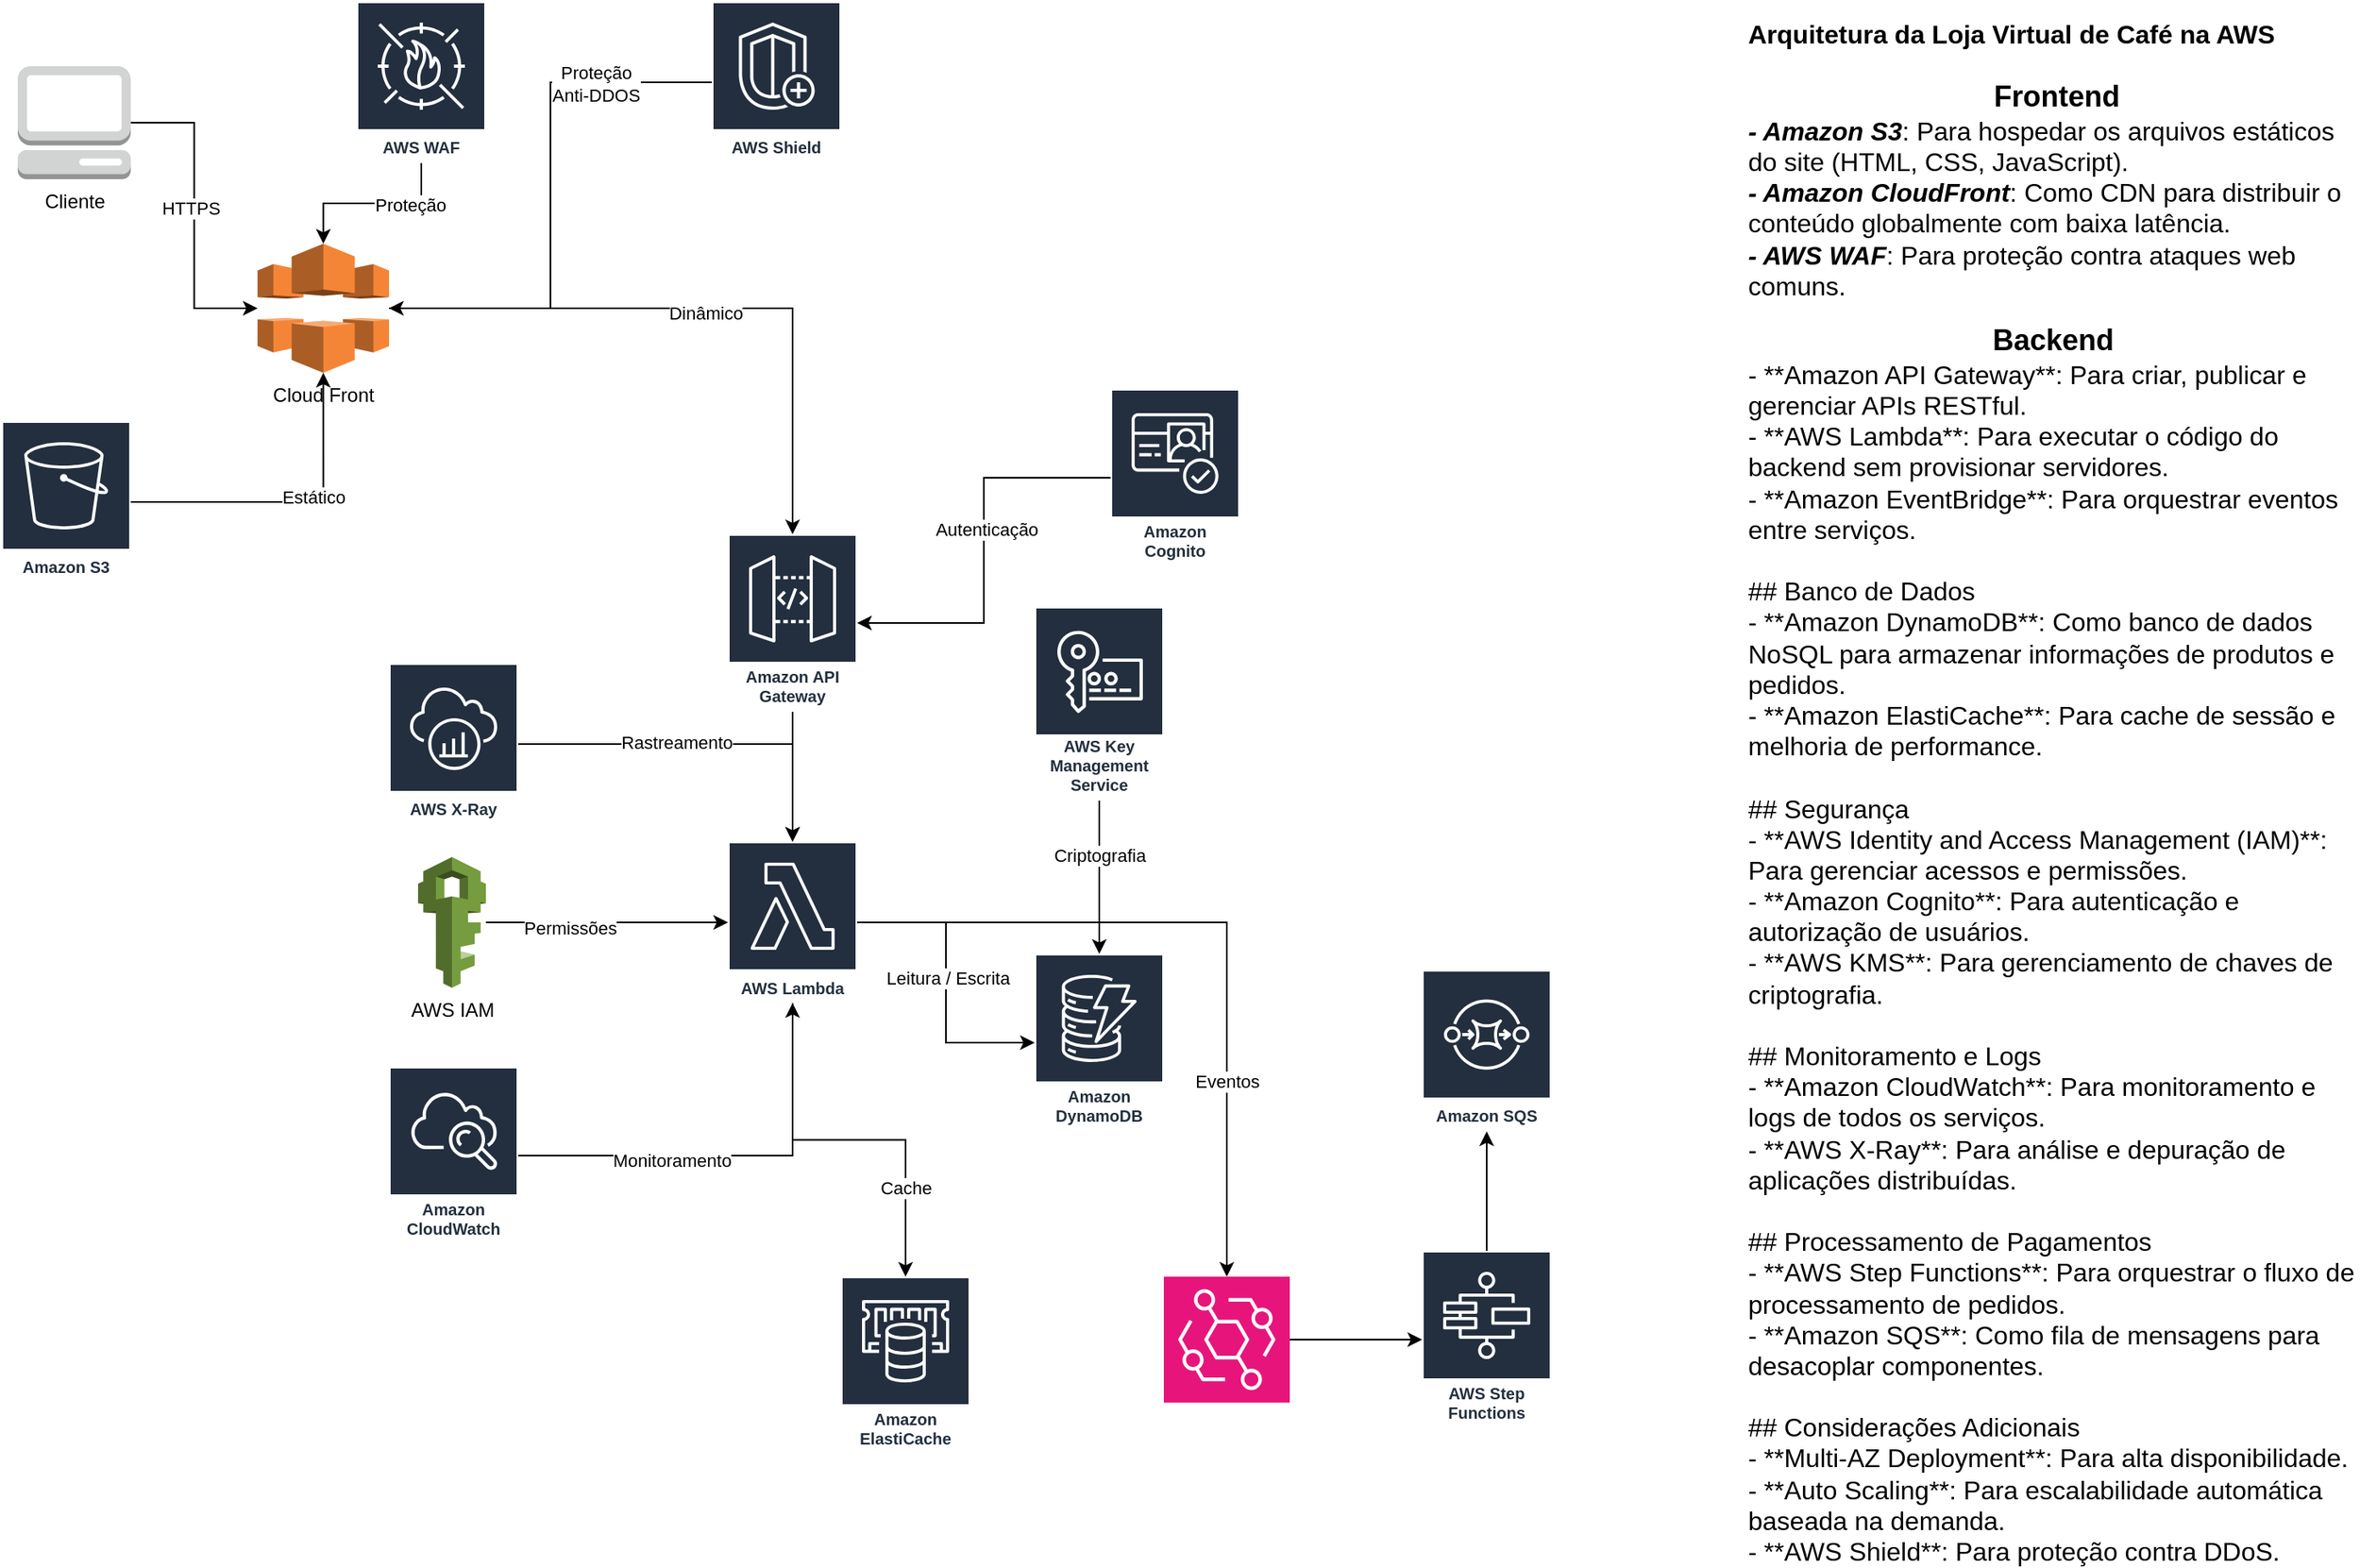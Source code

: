 <mxfile version="24.7.17">
  <diagram id="Ht1M8jgEwFfnCIfOTk4-" name="Page-1">
    <mxGraphModel dx="880" dy="521" grid="1" gridSize="10" guides="1" tooltips="1" connect="1" arrows="1" fold="1" page="1" pageScale="1" pageWidth="1654" pageHeight="1169" math="0" shadow="0">
      <root>
        <mxCell id="0" />
        <mxCell id="1" parent="0" />
        <mxCell id="QQk4dAQx20ExkPz3AdSX-21" style="edgeStyle=orthogonalEdgeStyle;rounded=0;orthogonalLoop=1;jettySize=auto;html=1;" parent="1" source="QQk4dAQx20ExkPz3AdSX-2" target="6D-WO8wmIOQ5Lj4E1bp6-4" edge="1">
          <mxGeometry relative="1" as="geometry">
            <mxPoint x="380" y="420" as="targetPoint" />
          </mxGeometry>
        </mxCell>
        <mxCell id="QQk4dAQx20ExkPz3AdSX-22" value="Dinâmico" style="edgeLabel;html=1;align=center;verticalAlign=middle;resizable=0;points=[];" parent="QQk4dAQx20ExkPz3AdSX-21" vertex="1" connectable="0">
          <mxGeometry x="0.004" y="-3" relative="1" as="geometry">
            <mxPoint as="offset" />
          </mxGeometry>
        </mxCell>
        <mxCell id="QQk4dAQx20ExkPz3AdSX-2" value="Cloud Front" style="outlineConnect=0;dashed=0;verticalLabelPosition=bottom;verticalAlign=top;align=center;html=1;shape=mxgraph.aws3.cloudfront;fillColor=#F58536;gradientColor=none;" parent="1" vertex="1">
          <mxGeometry x="258.56" y="240" width="81.44" height="80" as="geometry" />
        </mxCell>
        <mxCell id="QQk4dAQx20ExkPz3AdSX-3" value="Cliente" style="outlineConnect=0;dashed=0;verticalLabelPosition=bottom;verticalAlign=top;align=center;html=1;shape=mxgraph.aws3.management_console;fillColor=#D2D3D3;gradientColor=none;" parent="1" vertex="1">
          <mxGeometry x="110" y="130" width="70" height="70" as="geometry" />
        </mxCell>
        <mxCell id="QQk4dAQx20ExkPz3AdSX-14" style="edgeStyle=orthogonalEdgeStyle;rounded=0;orthogonalLoop=1;jettySize=auto;html=1;" parent="1" target="QQk4dAQx20ExkPz3AdSX-2" edge="1" source="6D-WO8wmIOQ5Lj4E1bp6-2">
          <mxGeometry relative="1" as="geometry">
            <mxPoint x="310.0" y="144.957" as="sourcePoint" />
          </mxGeometry>
        </mxCell>
        <mxCell id="QQk4dAQx20ExkPz3AdSX-15" value="Proteção" style="edgeLabel;html=1;align=center;verticalAlign=middle;resizable=0;points=[];" parent="QQk4dAQx20ExkPz3AdSX-14" vertex="1" connectable="0">
          <mxGeometry x="-0.411" y="1" relative="1" as="geometry">
            <mxPoint as="offset" />
          </mxGeometry>
        </mxCell>
        <mxCell id="QQk4dAQx20ExkPz3AdSX-16" style="edgeStyle=orthogonalEdgeStyle;rounded=0;orthogonalLoop=1;jettySize=auto;html=1;entryX=1;entryY=0.5;entryDx=0;entryDy=0;entryPerimeter=0;" parent="1" source="6D-WO8wmIOQ5Lj4E1bp6-1" target="QQk4dAQx20ExkPz3AdSX-2" edge="1">
          <mxGeometry relative="1" as="geometry">
            <mxPoint x="440" y="320" as="targetPoint" />
            <mxPoint x="460" y="220" as="sourcePoint" />
          </mxGeometry>
        </mxCell>
        <mxCell id="QQk4dAQx20ExkPz3AdSX-17" value="Proteção&lt;div&gt;Anti-DDOS&lt;/div&gt;" style="edgeLabel;html=1;align=center;verticalAlign=middle;resizable=0;points=[];" parent="QQk4dAQx20ExkPz3AdSX-16" vertex="1" connectable="0">
          <mxGeometry x="-0.575" y="1" relative="1" as="geometry">
            <mxPoint as="offset" />
          </mxGeometry>
        </mxCell>
        <mxCell id="QQk4dAQx20ExkPz3AdSX-12" style="edgeStyle=orthogonalEdgeStyle;rounded=0;orthogonalLoop=1;jettySize=auto;html=1;entryX=0;entryY=0.5;entryDx=0;entryDy=0;entryPerimeter=0;" parent="1" source="QQk4dAQx20ExkPz3AdSX-3" target="QQk4dAQx20ExkPz3AdSX-2" edge="1">
          <mxGeometry relative="1" as="geometry" />
        </mxCell>
        <mxCell id="QQk4dAQx20ExkPz3AdSX-13" value="HTTPS" style="edgeLabel;html=1;align=center;verticalAlign=middle;resizable=0;points=[];" parent="QQk4dAQx20ExkPz3AdSX-12" vertex="1" connectable="0">
          <mxGeometry x="-0.033" y="-3" relative="1" as="geometry">
            <mxPoint y="-1" as="offset" />
          </mxGeometry>
        </mxCell>
        <mxCell id="QQk4dAQx20ExkPz3AdSX-18" style="edgeStyle=orthogonalEdgeStyle;rounded=0;orthogonalLoop=1;jettySize=auto;html=1;entryX=0.5;entryY=1;entryDx=0;entryDy=0;entryPerimeter=0;" parent="1" source="6D-WO8wmIOQ5Lj4E1bp6-3" target="QQk4dAQx20ExkPz3AdSX-2" edge="1">
          <mxGeometry relative="1" as="geometry">
            <mxPoint x="330" y="520" as="sourcePoint" />
          </mxGeometry>
        </mxCell>
        <mxCell id="QQk4dAQx20ExkPz3AdSX-19" value="Estático" style="edgeLabel;html=1;align=center;verticalAlign=middle;resizable=0;points=[];" parent="QQk4dAQx20ExkPz3AdSX-18" vertex="1" connectable="0">
          <mxGeometry x="0.132" y="3" relative="1" as="geometry">
            <mxPoint as="offset" />
          </mxGeometry>
        </mxCell>
        <mxCell id="6D-WO8wmIOQ5Lj4E1bp6-1" value="AWS Shield" style="sketch=0;outlineConnect=0;fontColor=#232F3E;gradientColor=none;strokeColor=#ffffff;fillColor=#232F3E;dashed=0;verticalLabelPosition=middle;verticalAlign=bottom;align=center;html=1;whiteSpace=wrap;fontSize=10;fontStyle=1;spacing=3;shape=mxgraph.aws4.productIcon;prIcon=mxgraph.aws4.shield;" vertex="1" parent="1">
          <mxGeometry x="540" y="90" width="80" height="100" as="geometry" />
        </mxCell>
        <mxCell id="6D-WO8wmIOQ5Lj4E1bp6-2" value="AWS WAF" style="sketch=0;outlineConnect=0;fontColor=#232F3E;gradientColor=none;strokeColor=#ffffff;fillColor=#232F3E;dashed=0;verticalLabelPosition=middle;verticalAlign=bottom;align=center;html=1;whiteSpace=wrap;fontSize=10;fontStyle=1;spacing=3;shape=mxgraph.aws4.productIcon;prIcon=mxgraph.aws4.waf;" vertex="1" parent="1">
          <mxGeometry x="320" y="90" width="80" height="100" as="geometry" />
        </mxCell>
        <mxCell id="6D-WO8wmIOQ5Lj4E1bp6-3" value="Amazon S3" style="sketch=0;outlineConnect=0;fontColor=#232F3E;gradientColor=none;strokeColor=#ffffff;fillColor=#232F3E;dashed=0;verticalLabelPosition=middle;verticalAlign=bottom;align=center;html=1;whiteSpace=wrap;fontSize=10;fontStyle=1;spacing=3;shape=mxgraph.aws4.productIcon;prIcon=mxgraph.aws4.s3;" vertex="1" parent="1">
          <mxGeometry x="100" y="350" width="80" height="100" as="geometry" />
        </mxCell>
        <mxCell id="6D-WO8wmIOQ5Lj4E1bp6-9" style="edgeStyle=orthogonalEdgeStyle;rounded=0;orthogonalLoop=1;jettySize=auto;html=1;" edge="1" parent="1" source="6D-WO8wmIOQ5Lj4E1bp6-4" target="6D-WO8wmIOQ5Lj4E1bp6-8">
          <mxGeometry relative="1" as="geometry" />
        </mxCell>
        <mxCell id="6D-WO8wmIOQ5Lj4E1bp6-4" value="Amazon API Gateway" style="sketch=0;outlineConnect=0;fontColor=#232F3E;gradientColor=none;strokeColor=#ffffff;fillColor=#232F3E;dashed=0;verticalLabelPosition=middle;verticalAlign=bottom;align=center;html=1;whiteSpace=wrap;fontSize=10;fontStyle=1;spacing=3;shape=mxgraph.aws4.productIcon;prIcon=mxgraph.aws4.api_gateway;" vertex="1" parent="1">
          <mxGeometry x="550" y="420" width="80" height="110" as="geometry" />
        </mxCell>
        <mxCell id="6D-WO8wmIOQ5Lj4E1bp6-6" style="edgeStyle=orthogonalEdgeStyle;rounded=0;orthogonalLoop=1;jettySize=auto;html=1;" edge="1" parent="1" source="6D-WO8wmIOQ5Lj4E1bp6-5" target="6D-WO8wmIOQ5Lj4E1bp6-4">
          <mxGeometry relative="1" as="geometry" />
        </mxCell>
        <mxCell id="6D-WO8wmIOQ5Lj4E1bp6-7" value="Autenticação" style="edgeLabel;html=1;align=center;verticalAlign=middle;resizable=0;points=[];" vertex="1" connectable="0" parent="6D-WO8wmIOQ5Lj4E1bp6-6">
          <mxGeometry x="-0.105" y="1" relative="1" as="geometry">
            <mxPoint as="offset" />
          </mxGeometry>
        </mxCell>
        <mxCell id="6D-WO8wmIOQ5Lj4E1bp6-5" value="Amazon Cognito" style="sketch=0;outlineConnect=0;fontColor=#232F3E;gradientColor=none;strokeColor=#ffffff;fillColor=#232F3E;dashed=0;verticalLabelPosition=middle;verticalAlign=bottom;align=center;html=1;whiteSpace=wrap;fontSize=10;fontStyle=1;spacing=3;shape=mxgraph.aws4.productIcon;prIcon=mxgraph.aws4.cognito;" vertex="1" parent="1">
          <mxGeometry x="787" y="330" width="80" height="110" as="geometry" />
        </mxCell>
        <mxCell id="6D-WO8wmIOQ5Lj4E1bp6-22" style="edgeStyle=orthogonalEdgeStyle;rounded=0;orthogonalLoop=1;jettySize=auto;html=1;" edge="1" parent="1" source="6D-WO8wmIOQ5Lj4E1bp6-8" target="6D-WO8wmIOQ5Lj4E1bp6-21">
          <mxGeometry relative="1" as="geometry" />
        </mxCell>
        <mxCell id="6D-WO8wmIOQ5Lj4E1bp6-23" value="Leitura / Escrita" style="edgeLabel;html=1;align=center;verticalAlign=middle;resizable=0;points=[];" vertex="1" connectable="0" parent="6D-WO8wmIOQ5Lj4E1bp6-22">
          <mxGeometry x="-0.037" y="1" relative="1" as="geometry">
            <mxPoint as="offset" />
          </mxGeometry>
        </mxCell>
        <mxCell id="6D-WO8wmIOQ5Lj4E1bp6-28" style="edgeStyle=orthogonalEdgeStyle;rounded=0;orthogonalLoop=1;jettySize=auto;html=1;" edge="1" parent="1" source="6D-WO8wmIOQ5Lj4E1bp6-8" target="6D-WO8wmIOQ5Lj4E1bp6-27">
          <mxGeometry relative="1" as="geometry" />
        </mxCell>
        <mxCell id="6D-WO8wmIOQ5Lj4E1bp6-29" value="Cache" style="edgeLabel;html=1;align=center;verticalAlign=middle;resizable=0;points=[];" vertex="1" connectable="0" parent="6D-WO8wmIOQ5Lj4E1bp6-28">
          <mxGeometry x="0.535" relative="1" as="geometry">
            <mxPoint as="offset" />
          </mxGeometry>
        </mxCell>
        <mxCell id="6D-WO8wmIOQ5Lj4E1bp6-31" style="edgeStyle=orthogonalEdgeStyle;rounded=0;orthogonalLoop=1;jettySize=auto;html=1;" edge="1" parent="1" source="6D-WO8wmIOQ5Lj4E1bp6-8" target="6D-WO8wmIOQ5Lj4E1bp6-30">
          <mxGeometry relative="1" as="geometry" />
        </mxCell>
        <mxCell id="6D-WO8wmIOQ5Lj4E1bp6-32" value="Eventos" style="edgeLabel;html=1;align=center;verticalAlign=middle;resizable=0;points=[];" vertex="1" connectable="0" parent="6D-WO8wmIOQ5Lj4E1bp6-31">
          <mxGeometry x="0.462" relative="1" as="geometry">
            <mxPoint y="-1" as="offset" />
          </mxGeometry>
        </mxCell>
        <mxCell id="6D-WO8wmIOQ5Lj4E1bp6-8" value="AWS Lambda" style="sketch=0;outlineConnect=0;fontColor=#232F3E;gradientColor=none;strokeColor=#ffffff;fillColor=#232F3E;dashed=0;verticalLabelPosition=middle;verticalAlign=bottom;align=center;html=1;whiteSpace=wrap;fontSize=10;fontStyle=1;spacing=3;shape=mxgraph.aws4.productIcon;prIcon=mxgraph.aws4.lambda;" vertex="1" parent="1">
          <mxGeometry x="550" y="610.5" width="80" height="100" as="geometry" />
        </mxCell>
        <mxCell id="6D-WO8wmIOQ5Lj4E1bp6-11" style="edgeStyle=orthogonalEdgeStyle;rounded=0;orthogonalLoop=1;jettySize=auto;html=1;" edge="1" parent="1" source="6D-WO8wmIOQ5Lj4E1bp6-10" target="6D-WO8wmIOQ5Lj4E1bp6-8">
          <mxGeometry relative="1" as="geometry" />
        </mxCell>
        <mxCell id="6D-WO8wmIOQ5Lj4E1bp6-12" value="Permissões" style="edgeLabel;html=1;align=center;verticalAlign=middle;resizable=0;points=[];" vertex="1" connectable="0" parent="6D-WO8wmIOQ5Lj4E1bp6-11">
          <mxGeometry x="-0.314" y="-3" relative="1" as="geometry">
            <mxPoint as="offset" />
          </mxGeometry>
        </mxCell>
        <mxCell id="6D-WO8wmIOQ5Lj4E1bp6-10" value="AWS IAM" style="outlineConnect=0;dashed=0;verticalLabelPosition=bottom;verticalAlign=top;align=center;html=1;shape=mxgraph.aws3.iam;fillColor=#759C3E;gradientColor=none;" vertex="1" parent="1">
          <mxGeometry x="358" y="620" width="42" height="81" as="geometry" />
        </mxCell>
        <mxCell id="6D-WO8wmIOQ5Lj4E1bp6-14" style="edgeStyle=orthogonalEdgeStyle;rounded=0;orthogonalLoop=1;jettySize=auto;html=1;" edge="1" parent="1" source="6D-WO8wmIOQ5Lj4E1bp6-13" target="6D-WO8wmIOQ5Lj4E1bp6-8">
          <mxGeometry relative="1" as="geometry" />
        </mxCell>
        <mxCell id="6D-WO8wmIOQ5Lj4E1bp6-15" value="Monitoramento" style="edgeLabel;html=1;align=center;verticalAlign=middle;resizable=0;points=[];" vertex="1" connectable="0" parent="6D-WO8wmIOQ5Lj4E1bp6-14">
          <mxGeometry x="-0.287" y="-3" relative="1" as="geometry">
            <mxPoint as="offset" />
          </mxGeometry>
        </mxCell>
        <mxCell id="6D-WO8wmIOQ5Lj4E1bp6-13" value="Amazon CloudWatch" style="sketch=0;outlineConnect=0;fontColor=#232F3E;gradientColor=none;strokeColor=#ffffff;fillColor=#232F3E;dashed=0;verticalLabelPosition=middle;verticalAlign=bottom;align=center;html=1;whiteSpace=wrap;fontSize=10;fontStyle=1;spacing=3;shape=mxgraph.aws4.productIcon;prIcon=mxgraph.aws4.cloudwatch;" vertex="1" parent="1">
          <mxGeometry x="340" y="750" width="80" height="110" as="geometry" />
        </mxCell>
        <mxCell id="6D-WO8wmIOQ5Lj4E1bp6-17" style="edgeStyle=orthogonalEdgeStyle;rounded=0;orthogonalLoop=1;jettySize=auto;html=1;" edge="1" parent="1" source="6D-WO8wmIOQ5Lj4E1bp6-16" target="6D-WO8wmIOQ5Lj4E1bp6-8">
          <mxGeometry relative="1" as="geometry" />
        </mxCell>
        <mxCell id="6D-WO8wmIOQ5Lj4E1bp6-18" value="Rastreamento" style="edgeLabel;html=1;align=center;verticalAlign=middle;resizable=0;points=[];" vertex="1" connectable="0" parent="6D-WO8wmIOQ5Lj4E1bp6-17">
          <mxGeometry x="-0.152" y="1" relative="1" as="geometry">
            <mxPoint as="offset" />
          </mxGeometry>
        </mxCell>
        <mxCell id="6D-WO8wmIOQ5Lj4E1bp6-16" value="AWS X-Ray" style="sketch=0;outlineConnect=0;fontColor=#232F3E;gradientColor=none;strokeColor=#ffffff;fillColor=#232F3E;dashed=0;verticalLabelPosition=middle;verticalAlign=bottom;align=center;html=1;whiteSpace=wrap;fontSize=10;fontStyle=1;spacing=3;shape=mxgraph.aws4.productIcon;prIcon=mxgraph.aws4.xray;" vertex="1" parent="1">
          <mxGeometry x="340" y="500" width="80" height="100" as="geometry" />
        </mxCell>
        <mxCell id="6D-WO8wmIOQ5Lj4E1bp6-21" value="Amazon DynamoDB" style="sketch=0;outlineConnect=0;fontColor=#232F3E;gradientColor=none;strokeColor=#ffffff;fillColor=#232F3E;dashed=0;verticalLabelPosition=middle;verticalAlign=bottom;align=center;html=1;whiteSpace=wrap;fontSize=10;fontStyle=1;spacing=3;shape=mxgraph.aws4.productIcon;prIcon=mxgraph.aws4.dynamodb;" vertex="1" parent="1">
          <mxGeometry x="740" y="680" width="80" height="110" as="geometry" />
        </mxCell>
        <mxCell id="6D-WO8wmIOQ5Lj4E1bp6-25" style="edgeStyle=orthogonalEdgeStyle;rounded=0;orthogonalLoop=1;jettySize=auto;html=1;" edge="1" parent="1" source="6D-WO8wmIOQ5Lj4E1bp6-24" target="6D-WO8wmIOQ5Lj4E1bp6-21">
          <mxGeometry relative="1" as="geometry" />
        </mxCell>
        <mxCell id="6D-WO8wmIOQ5Lj4E1bp6-26" value="Criptografia" style="edgeLabel;html=1;align=center;verticalAlign=middle;resizable=0;points=[];" vertex="1" connectable="0" parent="6D-WO8wmIOQ5Lj4E1bp6-25">
          <mxGeometry x="-0.289" relative="1" as="geometry">
            <mxPoint as="offset" />
          </mxGeometry>
        </mxCell>
        <mxCell id="6D-WO8wmIOQ5Lj4E1bp6-24" value="AWS Key Management Service" style="sketch=0;outlineConnect=0;fontColor=#232F3E;gradientColor=none;strokeColor=#ffffff;fillColor=#232F3E;dashed=0;verticalLabelPosition=middle;verticalAlign=bottom;align=center;html=1;whiteSpace=wrap;fontSize=10;fontStyle=1;spacing=3;shape=mxgraph.aws4.productIcon;prIcon=mxgraph.aws4.key_management_service;" vertex="1" parent="1">
          <mxGeometry x="740" y="465" width="80" height="120" as="geometry" />
        </mxCell>
        <mxCell id="6D-WO8wmIOQ5Lj4E1bp6-27" value="Amazon ElastiCache" style="sketch=0;outlineConnect=0;fontColor=#232F3E;gradientColor=none;strokeColor=#ffffff;fillColor=#232F3E;dashed=0;verticalLabelPosition=middle;verticalAlign=bottom;align=center;html=1;whiteSpace=wrap;fontSize=10;fontStyle=1;spacing=3;shape=mxgraph.aws4.productIcon;prIcon=mxgraph.aws4.elasticache;" vertex="1" parent="1">
          <mxGeometry x="620" y="880" width="80" height="110" as="geometry" />
        </mxCell>
        <mxCell id="6D-WO8wmIOQ5Lj4E1bp6-34" style="edgeStyle=orthogonalEdgeStyle;rounded=0;orthogonalLoop=1;jettySize=auto;html=1;" edge="1" parent="1" source="6D-WO8wmIOQ5Lj4E1bp6-30" target="6D-WO8wmIOQ5Lj4E1bp6-33">
          <mxGeometry relative="1" as="geometry" />
        </mxCell>
        <mxCell id="6D-WO8wmIOQ5Lj4E1bp6-30" value="" style="sketch=0;points=[[0,0,0],[0.25,0,0],[0.5,0,0],[0.75,0,0],[1,0,0],[0,1,0],[0.25,1,0],[0.5,1,0],[0.75,1,0],[1,1,0],[0,0.25,0],[0,0.5,0],[0,0.75,0],[1,0.25,0],[1,0.5,0],[1,0.75,0]];outlineConnect=0;fontColor=#232F3E;fillColor=#E7157B;strokeColor=#ffffff;dashed=0;verticalLabelPosition=bottom;verticalAlign=top;align=center;html=1;fontSize=12;fontStyle=0;aspect=fixed;shape=mxgraph.aws4.resourceIcon;resIcon=mxgraph.aws4.eventbridge;" vertex="1" parent="1">
          <mxGeometry x="820" y="880" width="78" height="78" as="geometry" />
        </mxCell>
        <mxCell id="6D-WO8wmIOQ5Lj4E1bp6-36" style="edgeStyle=orthogonalEdgeStyle;rounded=0;orthogonalLoop=1;jettySize=auto;html=1;" edge="1" parent="1" source="6D-WO8wmIOQ5Lj4E1bp6-33" target="6D-WO8wmIOQ5Lj4E1bp6-35">
          <mxGeometry relative="1" as="geometry" />
        </mxCell>
        <mxCell id="6D-WO8wmIOQ5Lj4E1bp6-33" value="AWS Step Functions" style="sketch=0;outlineConnect=0;fontColor=#232F3E;gradientColor=none;strokeColor=#ffffff;fillColor=#232F3E;dashed=0;verticalLabelPosition=middle;verticalAlign=bottom;align=center;html=1;whiteSpace=wrap;fontSize=10;fontStyle=1;spacing=3;shape=mxgraph.aws4.productIcon;prIcon=mxgraph.aws4.step_functions;" vertex="1" parent="1">
          <mxGeometry x="980" y="864" width="80" height="110" as="geometry" />
        </mxCell>
        <mxCell id="6D-WO8wmIOQ5Lj4E1bp6-35" value="Amazon SQS" style="sketch=0;outlineConnect=0;fontColor=#232F3E;gradientColor=none;strokeColor=#ffffff;fillColor=#232F3E;dashed=0;verticalLabelPosition=middle;verticalAlign=bottom;align=center;html=1;whiteSpace=wrap;fontSize=10;fontStyle=1;spacing=3;shape=mxgraph.aws4.productIcon;prIcon=mxgraph.aws4.sqs;" vertex="1" parent="1">
          <mxGeometry x="980" y="690" width="80" height="100" as="geometry" />
        </mxCell>
        <mxCell id="6D-WO8wmIOQ5Lj4E1bp6-37" value="&lt;div style=&quot;text-align: justify;&quot;&gt;&lt;span style=&quot;font-size: 16px; background-color: initial;&quot;&gt;&lt;b&gt;Arquitetura da Loja Virtual de Café na AWS&lt;/b&gt;&lt;/span&gt;&lt;br&gt;&lt;span style=&quot;background-color: initial; font-size: 16px;&quot;&gt;&lt;br&gt;&lt;/span&gt;&lt;/div&gt;&lt;div style=&quot;text-align: center;&quot;&gt;&lt;span style=&quot;background-color: initial;&quot;&gt;&lt;span style=&quot;font-size: 16px;&quot;&gt;&amp;nbsp;&lt;/span&gt;&lt;b style=&quot;&quot;&gt;&lt;font style=&quot;font-size: 18px;&quot;&gt;Frontend&lt;/font&gt;&lt;/b&gt;&lt;/span&gt;&lt;/div&gt;&lt;div style=&quot;&quot;&gt;&lt;i style=&quot;background-color: initial; font-size: 16px;&quot;&gt;&lt;b&gt;- Amazon S3&lt;/b&gt;&lt;/i&gt;&lt;span style=&quot;background-color: initial; font-size: 16px;&quot;&gt;: Para hospedar os arquivos estáticos do site (HTML, CSS, JavaScript).&lt;/span&gt;&lt;br&gt;&lt;span style=&quot;font-size: 16px; background-color: initial;&quot;&gt;&lt;i&gt;&lt;b&gt;- Amazon CloudFront&lt;/b&gt;&lt;/i&gt;: Como CDN para distribuir o conteúdo globalmente com baixa latência.&lt;/span&gt;&lt;br&gt;&lt;span style=&quot;font-size: 16px; background-color: initial;&quot;&gt;&lt;b&gt;&lt;i&gt;- AWS WAF&lt;/i&gt;&lt;/b&gt;: Para proteção contra ataques web comuns.&lt;/span&gt;&lt;br&gt;&lt;br&gt;&lt;div style=&quot;text-align: center;&quot;&gt;&lt;span style=&quot;background-color: initial;&quot;&gt;&lt;font style=&quot;font-size: 18px;&quot;&gt;&lt;b&gt;Backend&lt;/b&gt;&lt;/font&gt;&lt;/span&gt;&lt;/div&gt;&lt;span style=&quot;font-size: 16px; background-color: initial;&quot;&gt;- **Amazon API Gateway**: Para criar, publicar e gerenciar APIs RESTful.&lt;/span&gt;&lt;br&gt;&lt;span style=&quot;font-size: 16px; background-color: initial;&quot;&gt;- **AWS Lambda**: Para executar o código do backend sem provisionar servidores.&lt;/span&gt;&lt;br&gt;&lt;span style=&quot;font-size: 16px; background-color: initial;&quot;&gt;- **Amazon EventBridge**: Para orquestrar eventos entre serviços.&lt;/span&gt;&lt;br&gt;&lt;span style=&quot;font-size: 16px;&quot;&gt;&lt;br&gt;&lt;/span&gt;&lt;span style=&quot;font-size: 16px; background-color: initial;&quot;&gt;## Banco de Dados&lt;/span&gt;&lt;br&gt;&lt;span style=&quot;font-size: 16px; background-color: initial;&quot;&gt;- **Amazon DynamoDB**: Como banco de dados NoSQL para armazenar informações de produtos e pedidos.&lt;/span&gt;&lt;br&gt;&lt;span style=&quot;font-size: 16px; background-color: initial;&quot;&gt;- **Amazon ElastiCache**: Para cache de sessão e melhoria de performance.&lt;/span&gt;&lt;br&gt;&lt;span style=&quot;font-size: 16px;&quot;&gt;&lt;br&gt;&lt;/span&gt;&lt;span style=&quot;font-size: 16px; background-color: initial;&quot;&gt;## Segurança&lt;/span&gt;&lt;br&gt;&lt;span style=&quot;font-size: 16px; background-color: initial;&quot;&gt;- **AWS Identity and Access Management (IAM)**: Para gerenciar acessos e permissões.&lt;/span&gt;&lt;br&gt;&lt;span style=&quot;font-size: 16px; background-color: initial;&quot;&gt;- **Amazon Cognito**: Para autenticação e autorização de usuários.&lt;/span&gt;&lt;br&gt;&lt;span style=&quot;font-size: 16px; background-color: initial;&quot;&gt;- **AWS KMS**: Para gerenciamento de chaves de criptografia.&lt;/span&gt;&lt;br&gt;&lt;span style=&quot;font-size: 16px;&quot;&gt;&lt;br&gt;&lt;/span&gt;&lt;span style=&quot;font-size: 16px; background-color: initial;&quot;&gt;## Monitoramento e Logs&lt;/span&gt;&lt;br&gt;&lt;span style=&quot;font-size: 16px; background-color: initial;&quot;&gt;- **Amazon CloudWatch**: Para monitoramento e logs de todos os serviços.&lt;/span&gt;&lt;br&gt;&lt;span style=&quot;font-size: 16px; background-color: initial;&quot;&gt;- **AWS X-Ray**: Para análise e depuração de aplicações distribuídas.&lt;/span&gt;&lt;br&gt;&lt;span style=&quot;font-size: 16px;&quot;&gt;&lt;br&gt;&lt;/span&gt;&lt;span style=&quot;font-size: 16px; background-color: initial;&quot;&gt;## Processamento de Pagamentos&lt;/span&gt;&lt;br&gt;&lt;span style=&quot;font-size: 16px; background-color: initial;&quot;&gt;- **AWS Step Functions**: Para orquestrar o fluxo de processamento de pedidos.&lt;/span&gt;&lt;br&gt;&lt;span style=&quot;font-size: 16px; background-color: initial;&quot;&gt;- **Amazon SQS**: Como fila de mensagens para desacoplar componentes.&lt;/span&gt;&lt;br&gt;&lt;span style=&quot;font-size: 16px;&quot;&gt;&lt;br&gt;&lt;/span&gt;&lt;span style=&quot;font-size: 16px; background-color: initial;&quot;&gt;## Considerações Adicionais&lt;/span&gt;&lt;br&gt;&lt;span style=&quot;font-size: 16px; background-color: initial;&quot;&gt;- **Multi-AZ Deployment**: Para alta disponibilidade.&lt;/span&gt;&lt;br&gt;&lt;span style=&quot;font-size: 16px; background-color: initial;&quot;&gt;- **Auto Scaling**: Para escalabilidade automática baseada na demanda.&lt;/span&gt;&lt;br&gt;&lt;span style=&quot;font-size: 16px; background-color: initial;&quot;&gt;- **AWS Shield**: Para proteção contra DDoS.&lt;/span&gt;&lt;br&gt;&lt;/div&gt;" style="text;html=1;align=left;verticalAlign=middle;whiteSpace=wrap;rounded=0;" vertex="1" parent="1">
          <mxGeometry x="1180" y="150" width="380" height="860" as="geometry" />
        </mxCell>
      </root>
    </mxGraphModel>
  </diagram>
</mxfile>
